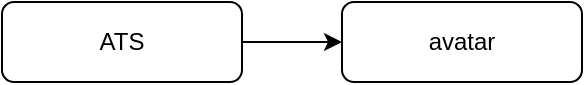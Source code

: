 <mxfile version="16.5.6" type="github">
  <diagram id="CTRHQpLJLAgT-PBREwW2" name="Page-1">
    <mxGraphModel dx="1186" dy="739" grid="1" gridSize="10" guides="1" tooltips="1" connect="1" arrows="1" fold="1" page="1" pageScale="1" pageWidth="827" pageHeight="1169" math="0" shadow="0">
      <root>
        <mxCell id="0" />
        <mxCell id="1" parent="0" />
        <mxCell id="WTsPHk34UFrc1bAdrFl5-3" style="edgeStyle=orthogonalEdgeStyle;rounded=0;orthogonalLoop=1;jettySize=auto;html=1;exitX=1;exitY=0.5;exitDx=0;exitDy=0;entryX=0;entryY=0.5;entryDx=0;entryDy=0;" edge="1" parent="1" source="WTsPHk34UFrc1bAdrFl5-1" target="WTsPHk34UFrc1bAdrFl5-2">
          <mxGeometry relative="1" as="geometry" />
        </mxCell>
        <mxCell id="WTsPHk34UFrc1bAdrFl5-1" value="ATS" style="rounded=1;whiteSpace=wrap;html=1;" vertex="1" parent="1">
          <mxGeometry x="30" y="40" width="120" height="40" as="geometry" />
        </mxCell>
        <mxCell id="WTsPHk34UFrc1bAdrFl5-2" value="avatar" style="rounded=1;whiteSpace=wrap;html=1;" vertex="1" parent="1">
          <mxGeometry x="200" y="40" width="120" height="40" as="geometry" />
        </mxCell>
      </root>
    </mxGraphModel>
  </diagram>
</mxfile>
